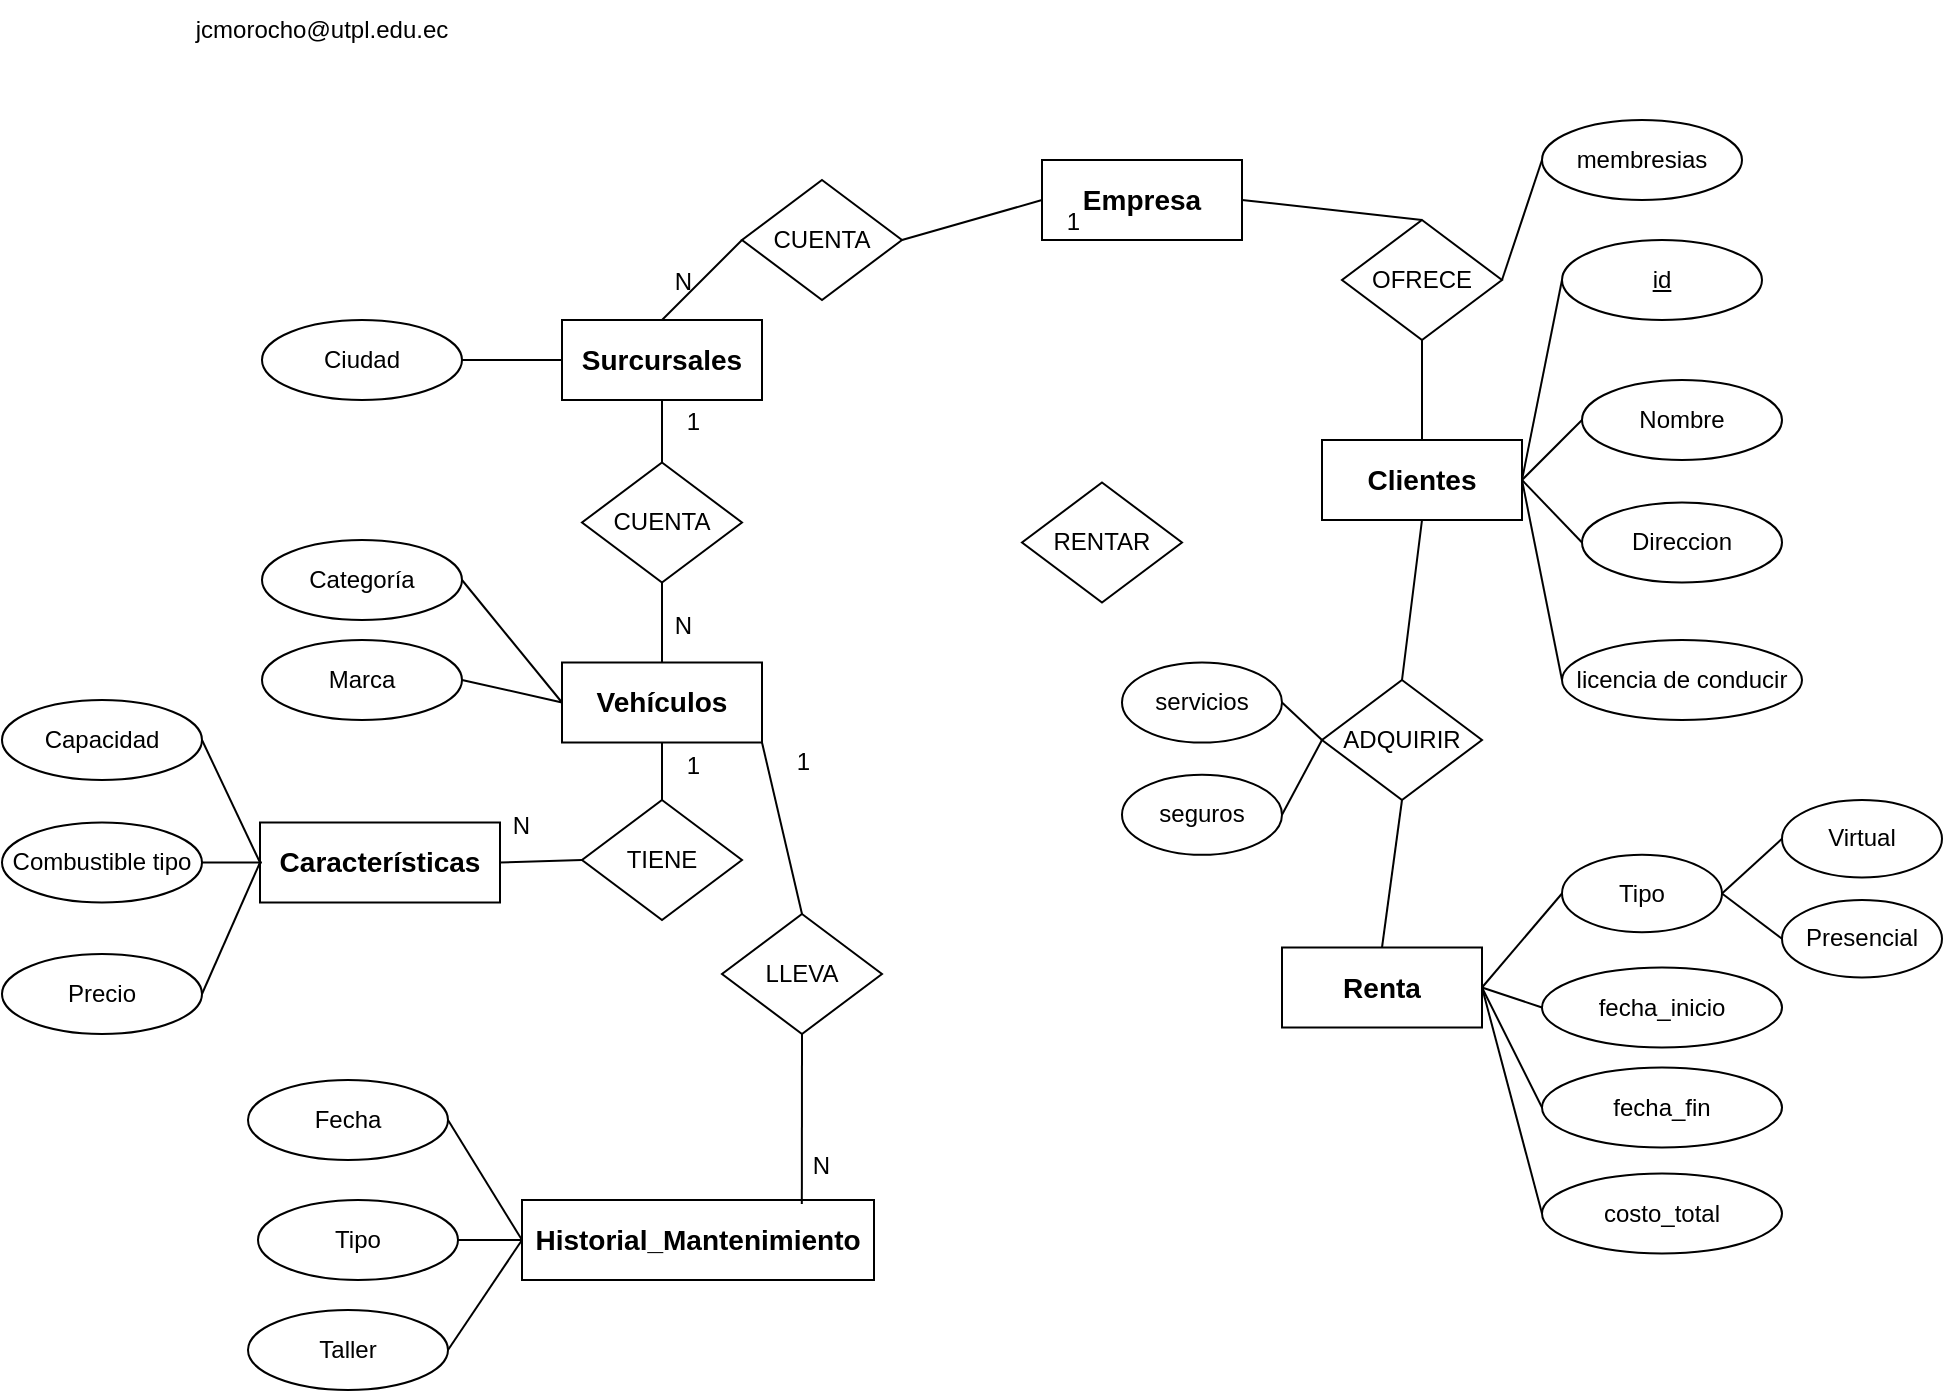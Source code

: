 <mxfile version="26.2.10">
  <diagram name="Página-1" id="6qUg1oYqnROrhwcaI_9E">
    <mxGraphModel dx="1428" dy="777" grid="1" gridSize="10" guides="1" tooltips="1" connect="1" arrows="1" fold="1" page="1" pageScale="1" pageWidth="827" pageHeight="1169" math="0" shadow="0">
      <root>
        <mxCell id="0" />
        <mxCell id="1" parent="0" />
        <mxCell id="Achjpn-_XmZuxDq3fCtZ-28" value="CUENTA" style="shape=rhombus;perimeter=rhombusPerimeter;whiteSpace=wrap;html=1;align=center;" parent="1" vertex="1">
          <mxGeometry x="380" y="160" width="80" height="60" as="geometry" />
        </mxCell>
        <mxCell id="Achjpn-_XmZuxDq3fCtZ-31" value="" style="endArrow=none;html=1;rounded=0;exitX=0;exitY=0.5;exitDx=0;exitDy=0;entryX=0.5;entryY=0;entryDx=0;entryDy=0;" parent="1" source="Achjpn-_XmZuxDq3fCtZ-28" target="hm5V5F6ZDs41xRnVWTLm-10" edge="1">
          <mxGeometry relative="1" as="geometry">
            <mxPoint x="560" y="180" as="sourcePoint" />
            <mxPoint x="396.5" y="250" as="targetPoint" />
          </mxGeometry>
        </mxCell>
        <mxCell id="Achjpn-_XmZuxDq3fCtZ-32" value="N" style="resizable=0;html=1;whiteSpace=wrap;align=right;verticalAlign=bottom;" parent="Achjpn-_XmZuxDq3fCtZ-31" connectable="0" vertex="1">
          <mxGeometry x="1" relative="1" as="geometry">
            <mxPoint x="16" y="-10" as="offset" />
          </mxGeometry>
        </mxCell>
        <mxCell id="Achjpn-_XmZuxDq3fCtZ-124" value="" style="endArrow=none;html=1;rounded=0;exitX=1;exitY=0.5;exitDx=0;exitDy=0;entryX=0;entryY=0.5;entryDx=0;entryDy=0;" parent="1" source="hm5V5F6ZDs41xRnVWTLm-8" target="hm5V5F6ZDs41xRnVWTLm-10" edge="1">
          <mxGeometry relative="1" as="geometry">
            <mxPoint x="240" y="230" as="sourcePoint" />
            <mxPoint x="296.5" y="250" as="targetPoint" />
          </mxGeometry>
        </mxCell>
        <mxCell id="Achjpn-_XmZuxDq3fCtZ-143" value="CUENTA" style="shape=rhombus;perimeter=rhombusPerimeter;whiteSpace=wrap;html=1;align=center;" parent="1" vertex="1">
          <mxGeometry x="300" y="301.25" width="80" height="60" as="geometry" />
        </mxCell>
        <mxCell id="Achjpn-_XmZuxDq3fCtZ-146" value="" style="endArrow=none;html=1;rounded=0;entryX=0.5;entryY=1;entryDx=0;entryDy=0;exitX=0.5;exitY=0;exitDx=0;exitDy=0;" parent="1" source="Achjpn-_XmZuxDq3fCtZ-143" target="hm5V5F6ZDs41xRnVWTLm-10" edge="1">
          <mxGeometry relative="1" as="geometry">
            <mxPoint x="380" y="320" as="sourcePoint" />
            <mxPoint x="346.5" y="270" as="targetPoint" />
          </mxGeometry>
        </mxCell>
        <mxCell id="Achjpn-_XmZuxDq3fCtZ-147" value="1" style="resizable=0;html=1;whiteSpace=wrap;align=right;verticalAlign=bottom;" parent="Achjpn-_XmZuxDq3fCtZ-146" connectable="0" vertex="1">
          <mxGeometry x="1" relative="1" as="geometry">
            <mxPoint x="20" y="20" as="offset" />
          </mxGeometry>
        </mxCell>
        <mxCell id="hm5V5F6ZDs41xRnVWTLm-3" value="&lt;div style=&quot;text-align: left;&quot;&gt;Direccion&lt;/div&gt;" style="ellipse;whiteSpace=wrap;html=1;align=center;" vertex="1" parent="1">
          <mxGeometry x="800" y="321.25" width="100" height="40" as="geometry" />
        </mxCell>
        <mxCell id="hm5V5F6ZDs41xRnVWTLm-4" value="&lt;font style=&quot;font-size: 14px;&quot;&gt;&lt;b&gt;Clientes&lt;/b&gt;&lt;/font&gt;" style="whiteSpace=wrap;html=1;align=center;" vertex="1" parent="1">
          <mxGeometry x="670" y="290" width="100" height="40" as="geometry" />
        </mxCell>
        <mxCell id="hm5V5F6ZDs41xRnVWTLm-5" value="&lt;div style=&quot;text-align: left;&quot;&gt;licencia de conducir&lt;/div&gt;" style="ellipse;whiteSpace=wrap;html=1;align=center;" vertex="1" parent="1">
          <mxGeometry x="790" y="390" width="120" height="40" as="geometry" />
        </mxCell>
        <mxCell id="hm5V5F6ZDs41xRnVWTLm-7" value="&lt;div style=&quot;text-align: left;&quot;&gt;Nombre&lt;/div&gt;" style="ellipse;whiteSpace=wrap;html=1;align=center;" vertex="1" parent="1">
          <mxGeometry x="800" y="260" width="100" height="40" as="geometry" />
        </mxCell>
        <mxCell id="hm5V5F6ZDs41xRnVWTLm-8" value="&lt;div style=&quot;text-align: left;&quot;&gt;Ciudad&lt;/div&gt;" style="ellipse;whiteSpace=wrap;html=1;align=center;" vertex="1" parent="1">
          <mxGeometry x="140" y="230" width="100" height="40" as="geometry" />
        </mxCell>
        <mxCell id="hm5V5F6ZDs41xRnVWTLm-10" value="&lt;span style=&quot;font-size: 14px;&quot;&gt;&lt;b&gt;Surcursales&lt;/b&gt;&lt;/span&gt;" style="whiteSpace=wrap;html=1;align=center;" vertex="1" parent="1">
          <mxGeometry x="290" y="230" width="100" height="40" as="geometry" />
        </mxCell>
        <mxCell id="hm5V5F6ZDs41xRnVWTLm-11" value="" style="endArrow=none;html=1;rounded=0;entryX=1;entryY=0.5;entryDx=0;entryDy=0;exitX=0;exitY=0.5;exitDx=0;exitDy=0;" edge="1" parent="1" source="hm5V5F6ZDs41xRnVWTLm-7" target="hm5V5F6ZDs41xRnVWTLm-4">
          <mxGeometry relative="1" as="geometry">
            <mxPoint x="680" y="311.25" as="sourcePoint" />
            <mxPoint x="750" y="391.25" as="targetPoint" />
          </mxGeometry>
        </mxCell>
        <mxCell id="hm5V5F6ZDs41xRnVWTLm-12" value="id" style="ellipse;whiteSpace=wrap;html=1;align=center;fontStyle=4;" vertex="1" parent="1">
          <mxGeometry x="790" y="190" width="100" height="40" as="geometry" />
        </mxCell>
        <mxCell id="hm5V5F6ZDs41xRnVWTLm-13" value="" style="endArrow=none;html=1;rounded=0;entryX=1;entryY=0.5;entryDx=0;entryDy=0;exitX=0;exitY=0.5;exitDx=0;exitDy=0;" edge="1" parent="1" source="hm5V5F6ZDs41xRnVWTLm-3" target="hm5V5F6ZDs41xRnVWTLm-4">
          <mxGeometry relative="1" as="geometry">
            <mxPoint x="810" y="220" as="sourcePoint" />
            <mxPoint x="780" y="300" as="targetPoint" />
          </mxGeometry>
        </mxCell>
        <mxCell id="hm5V5F6ZDs41xRnVWTLm-14" value="" style="endArrow=none;html=1;rounded=0;exitX=0;exitY=0.5;exitDx=0;exitDy=0;entryX=1;entryY=0.5;entryDx=0;entryDy=0;" edge="1" parent="1" source="hm5V5F6ZDs41xRnVWTLm-5" target="hm5V5F6ZDs41xRnVWTLm-4">
          <mxGeometry relative="1" as="geometry">
            <mxPoint x="810" y="280" as="sourcePoint" />
            <mxPoint x="770" y="290" as="targetPoint" />
          </mxGeometry>
        </mxCell>
        <mxCell id="hm5V5F6ZDs41xRnVWTLm-15" value="" style="endArrow=none;html=1;rounded=0;exitX=0;exitY=0.5;exitDx=0;exitDy=0;entryX=1;entryY=0.5;entryDx=0;entryDy=0;" edge="1" parent="1" source="hm5V5F6ZDs41xRnVWTLm-12" target="hm5V5F6ZDs41xRnVWTLm-4">
          <mxGeometry relative="1" as="geometry">
            <mxPoint x="810" y="330" as="sourcePoint" />
            <mxPoint x="780" y="300" as="targetPoint" />
          </mxGeometry>
        </mxCell>
        <mxCell id="hm5V5F6ZDs41xRnVWTLm-16" value="OFRECE" style="shape=rhombus;perimeter=rhombusPerimeter;whiteSpace=wrap;html=1;align=center;" vertex="1" parent="1">
          <mxGeometry x="680" y="180" width="80" height="60" as="geometry" />
        </mxCell>
        <mxCell id="hm5V5F6ZDs41xRnVWTLm-17" value="&lt;div style=&quot;text-align: left;&quot;&gt;membresias&lt;/div&gt;" style="ellipse;whiteSpace=wrap;html=1;align=center;" vertex="1" parent="1">
          <mxGeometry x="780" y="130" width="100" height="40" as="geometry" />
        </mxCell>
        <mxCell id="hm5V5F6ZDs41xRnVWTLm-18" value="" style="endArrow=none;html=1;rounded=0;exitX=0.5;exitY=0;exitDx=0;exitDy=0;entryX=1;entryY=0.5;entryDx=0;entryDy=0;" edge="1" parent="1" source="hm5V5F6ZDs41xRnVWTLm-16" target="hm5V5F6ZDs41xRnVWTLm-79">
          <mxGeometry relative="1" as="geometry">
            <mxPoint x="580" y="220" as="sourcePoint" />
            <mxPoint x="720" y="130" as="targetPoint" />
          </mxGeometry>
        </mxCell>
        <mxCell id="hm5V5F6ZDs41xRnVWTLm-20" value="" style="endArrow=none;html=1;rounded=0;exitX=0.5;exitY=0;exitDx=0;exitDy=0;entryX=0.5;entryY=1;entryDx=0;entryDy=0;" edge="1" parent="1" source="hm5V5F6ZDs41xRnVWTLm-4" target="hm5V5F6ZDs41xRnVWTLm-16">
          <mxGeometry relative="1" as="geometry">
            <mxPoint x="730" y="190" as="sourcePoint" />
            <mxPoint x="730" y="140" as="targetPoint" />
          </mxGeometry>
        </mxCell>
        <mxCell id="hm5V5F6ZDs41xRnVWTLm-22" value="" style="endArrow=none;html=1;rounded=0;exitX=0;exitY=0.5;exitDx=0;exitDy=0;entryX=1;entryY=0.5;entryDx=0;entryDy=0;" edge="1" parent="1" source="hm5V5F6ZDs41xRnVWTLm-17" target="hm5V5F6ZDs41xRnVWTLm-16">
          <mxGeometry relative="1" as="geometry">
            <mxPoint x="676.5" y="50" as="sourcePoint" />
            <mxPoint x="730" y="100" as="targetPoint" />
          </mxGeometry>
        </mxCell>
        <mxCell id="hm5V5F6ZDs41xRnVWTLm-23" value="&lt;span style=&quot;font-size: 14px;&quot;&gt;&lt;b&gt;&amp;nbsp;Vehículos&amp;nbsp;&lt;/b&gt;&lt;/span&gt;" style="whiteSpace=wrap;html=1;align=center;" vertex="1" parent="1">
          <mxGeometry x="290" y="401.25" width="100" height="40" as="geometry" />
        </mxCell>
        <mxCell id="hm5V5F6ZDs41xRnVWTLm-24" value="&lt;span style=&quot;font-size: 14px;&quot;&gt;&lt;b&gt;Historial_Mantenimiento&lt;/b&gt;&lt;/span&gt;" style="whiteSpace=wrap;html=1;align=center;" vertex="1" parent="1">
          <mxGeometry x="270" y="670" width="176" height="40" as="geometry" />
        </mxCell>
        <mxCell id="hm5V5F6ZDs41xRnVWTLm-25" value="&lt;div style=&quot;text-align: left;&quot;&gt;Fecha&lt;/div&gt;" style="ellipse;whiteSpace=wrap;html=1;align=center;" vertex="1" parent="1">
          <mxGeometry x="133" y="610" width="100" height="40" as="geometry" />
        </mxCell>
        <mxCell id="hm5V5F6ZDs41xRnVWTLm-26" value="&lt;div style=&quot;text-align: left;&quot;&gt;Tipo&lt;/div&gt;" style="ellipse;whiteSpace=wrap;html=1;align=center;" vertex="1" parent="1">
          <mxGeometry x="138" y="670" width="100" height="40" as="geometry" />
        </mxCell>
        <mxCell id="hm5V5F6ZDs41xRnVWTLm-27" value="&lt;div style=&quot;text-align: left;&quot;&gt;Taller&lt;/div&gt;" style="ellipse;whiteSpace=wrap;html=1;align=center;" vertex="1" parent="1">
          <mxGeometry x="133" y="725" width="100" height="40" as="geometry" />
        </mxCell>
        <mxCell id="hm5V5F6ZDs41xRnVWTLm-28" value="" style="endArrow=none;html=1;rounded=0;exitX=1;exitY=0.5;exitDx=0;exitDy=0;entryX=0;entryY=0.5;entryDx=0;entryDy=0;" edge="1" parent="1" source="hm5V5F6ZDs41xRnVWTLm-27" target="hm5V5F6ZDs41xRnVWTLm-24">
          <mxGeometry relative="1" as="geometry">
            <mxPoint x="584.5" y="270" as="sourcePoint" />
            <mxPoint x="638" y="320" as="targetPoint" />
          </mxGeometry>
        </mxCell>
        <mxCell id="hm5V5F6ZDs41xRnVWTLm-29" value="" style="endArrow=none;html=1;rounded=0;exitX=1;exitY=0.5;exitDx=0;exitDy=0;entryX=0;entryY=0.5;entryDx=0;entryDy=0;" edge="1" parent="1" source="hm5V5F6ZDs41xRnVWTLm-26" target="hm5V5F6ZDs41xRnVWTLm-24">
          <mxGeometry relative="1" as="geometry">
            <mxPoint x="338" y="780" as="sourcePoint" />
            <mxPoint x="278" y="700" as="targetPoint" />
          </mxGeometry>
        </mxCell>
        <mxCell id="hm5V5F6ZDs41xRnVWTLm-30" value="" style="endArrow=none;html=1;rounded=0;exitX=1;exitY=0.5;exitDx=0;exitDy=0;entryX=0;entryY=0.5;entryDx=0;entryDy=0;" edge="1" parent="1" source="hm5V5F6ZDs41xRnVWTLm-25" target="hm5V5F6ZDs41xRnVWTLm-24">
          <mxGeometry relative="1" as="geometry">
            <mxPoint x="258" y="770" as="sourcePoint" />
            <mxPoint x="278" y="700" as="targetPoint" />
          </mxGeometry>
        </mxCell>
        <mxCell id="hm5V5F6ZDs41xRnVWTLm-32" value="&lt;span style=&quot;font-size: 14px;&quot;&gt;&lt;b&gt;Renta&lt;/b&gt;&lt;/span&gt;" style="whiteSpace=wrap;html=1;align=center;" vertex="1" parent="1">
          <mxGeometry x="650" y="543.75" width="100" height="40" as="geometry" />
        </mxCell>
        <mxCell id="hm5V5F6ZDs41xRnVWTLm-33" value="LLEVA" style="shape=rhombus;perimeter=rhombusPerimeter;whiteSpace=wrap;html=1;align=center;" vertex="1" parent="1">
          <mxGeometry x="370" y="527" width="80" height="60" as="geometry" />
        </mxCell>
        <mxCell id="hm5V5F6ZDs41xRnVWTLm-34" value="" style="endArrow=none;html=1;rounded=0;exitX=0.5;exitY=1;exitDx=0;exitDy=0;entryX=0.5;entryY=0;entryDx=0;entryDy=0;" edge="1" parent="1" source="Achjpn-_XmZuxDq3fCtZ-143" target="hm5V5F6ZDs41xRnVWTLm-23">
          <mxGeometry relative="1" as="geometry">
            <mxPoint x="424" y="180" as="sourcePoint" />
            <mxPoint x="406.5" y="260" as="targetPoint" />
          </mxGeometry>
        </mxCell>
        <mxCell id="hm5V5F6ZDs41xRnVWTLm-35" value="N" style="resizable=0;html=1;whiteSpace=wrap;align=right;verticalAlign=bottom;" connectable="0" vertex="1" parent="hm5V5F6ZDs41xRnVWTLm-34">
          <mxGeometry x="1" relative="1" as="geometry">
            <mxPoint x="16" y="-10" as="offset" />
          </mxGeometry>
        </mxCell>
        <mxCell id="hm5V5F6ZDs41xRnVWTLm-36" value="&lt;div style=&quot;text-align: left;&quot;&gt;Categoría&lt;/div&gt;" style="ellipse;whiteSpace=wrap;html=1;align=center;" vertex="1" parent="1">
          <mxGeometry x="140" y="340" width="100" height="40" as="geometry" />
        </mxCell>
        <mxCell id="hm5V5F6ZDs41xRnVWTLm-37" value="" style="endArrow=none;html=1;rounded=0;exitX=1;exitY=0.5;exitDx=0;exitDy=0;entryX=0;entryY=0.5;entryDx=0;entryDy=0;" edge="1" parent="1" source="hm5V5F6ZDs41xRnVWTLm-36" target="hm5V5F6ZDs41xRnVWTLm-23">
          <mxGeometry relative="1" as="geometry">
            <mxPoint x="250" y="260" as="sourcePoint" />
            <mxPoint x="300" y="260" as="targetPoint" />
          </mxGeometry>
        </mxCell>
        <mxCell id="hm5V5F6ZDs41xRnVWTLm-38" value="&lt;div style=&quot;text-align: left;&quot;&gt;Marca&lt;/div&gt;" style="ellipse;whiteSpace=wrap;html=1;align=center;" vertex="1" parent="1">
          <mxGeometry x="140" y="390" width="100" height="40" as="geometry" />
        </mxCell>
        <mxCell id="hm5V5F6ZDs41xRnVWTLm-40" value="" style="endArrow=none;html=1;rounded=0;exitX=1;exitY=0.5;exitDx=0;exitDy=0;entryX=0;entryY=0.5;entryDx=0;entryDy=0;" edge="1" parent="1" source="hm5V5F6ZDs41xRnVWTLm-38" target="hm5V5F6ZDs41xRnVWTLm-23">
          <mxGeometry relative="1" as="geometry">
            <mxPoint x="250" y="370" as="sourcePoint" />
            <mxPoint x="300" y="431" as="targetPoint" />
          </mxGeometry>
        </mxCell>
        <mxCell id="hm5V5F6ZDs41xRnVWTLm-42" value="" style="endArrow=none;html=1;rounded=0;exitX=1;exitY=0.5;exitDx=0;exitDy=0;entryX=0;entryY=0.5;entryDx=0;entryDy=0;" edge="1" parent="1" source="hm5V5F6ZDs41xRnVWTLm-43" target="hm5V5F6ZDs41xRnVWTLm-47">
          <mxGeometry relative="1" as="geometry">
            <mxPoint x="240" y="461.25" as="sourcePoint" />
            <mxPoint x="300" y="431" as="targetPoint" />
          </mxGeometry>
        </mxCell>
        <mxCell id="hm5V5F6ZDs41xRnVWTLm-43" value="&lt;div style=&quot;text-align: left;&quot;&gt;Capacidad&lt;/div&gt;" style="ellipse;whiteSpace=wrap;html=1;align=center;" vertex="1" parent="1">
          <mxGeometry x="10" y="420" width="100" height="40" as="geometry" />
        </mxCell>
        <mxCell id="hm5V5F6ZDs41xRnVWTLm-45" value="&lt;div style=&quot;text-align: left;&quot;&gt;Combustible tipo&lt;/div&gt;" style="ellipse;whiteSpace=wrap;html=1;align=center;" vertex="1" parent="1">
          <mxGeometry x="10" y="481.25" width="100" height="40" as="geometry" />
        </mxCell>
        <mxCell id="hm5V5F6ZDs41xRnVWTLm-46" value="&lt;div style=&quot;text-align: left;&quot;&gt;Precio&lt;/div&gt;" style="ellipse;whiteSpace=wrap;html=1;align=center;" vertex="1" parent="1">
          <mxGeometry x="10" y="547" width="100" height="40" as="geometry" />
        </mxCell>
        <mxCell id="hm5V5F6ZDs41xRnVWTLm-47" value="&lt;span style=&quot;text-align: left;&quot;&gt;&lt;b&gt;&lt;font style=&quot;font-size: 14px;&quot;&gt;Características&lt;/font&gt;&lt;/b&gt;&lt;/span&gt;" style="whiteSpace=wrap;html=1;align=center;" vertex="1" parent="1">
          <mxGeometry x="139" y="481.25" width="120" height="40" as="geometry" />
        </mxCell>
        <mxCell id="hm5V5F6ZDs41xRnVWTLm-49" value="" style="endArrow=none;html=1;rounded=0;exitX=1;exitY=0.5;exitDx=0;exitDy=0;entryX=0.008;entryY=0.5;entryDx=0;entryDy=0;entryPerimeter=0;" edge="1" parent="1" source="hm5V5F6ZDs41xRnVWTLm-45" target="hm5V5F6ZDs41xRnVWTLm-47">
          <mxGeometry relative="1" as="geometry">
            <mxPoint x="120" y="450" as="sourcePoint" />
            <mxPoint x="149" y="511" as="targetPoint" />
          </mxGeometry>
        </mxCell>
        <mxCell id="hm5V5F6ZDs41xRnVWTLm-50" value="" style="endArrow=none;html=1;rounded=0;exitX=1;exitY=0.5;exitDx=0;exitDy=0;entryX=0;entryY=0.5;entryDx=0;entryDy=0;" edge="1" parent="1" source="hm5V5F6ZDs41xRnVWTLm-46" target="hm5V5F6ZDs41xRnVWTLm-47">
          <mxGeometry relative="1" as="geometry">
            <mxPoint x="120" y="511" as="sourcePoint" />
            <mxPoint x="150" y="511" as="targetPoint" />
          </mxGeometry>
        </mxCell>
        <mxCell id="hm5V5F6ZDs41xRnVWTLm-51" value="TIENE" style="shape=rhombus;perimeter=rhombusPerimeter;whiteSpace=wrap;html=1;align=center;" vertex="1" parent="1">
          <mxGeometry x="300" y="470" width="80" height="60" as="geometry" />
        </mxCell>
        <mxCell id="hm5V5F6ZDs41xRnVWTLm-52" value="" style="endArrow=none;html=1;rounded=0;entryX=0.5;entryY=1;entryDx=0;entryDy=0;exitX=0.5;exitY=0;exitDx=0;exitDy=0;" edge="1" parent="1" source="hm5V5F6ZDs41xRnVWTLm-51" target="hm5V5F6ZDs41xRnVWTLm-23">
          <mxGeometry relative="1" as="geometry">
            <mxPoint x="380" y="499" as="sourcePoint" />
            <mxPoint x="340" y="449" as="targetPoint" />
          </mxGeometry>
        </mxCell>
        <mxCell id="hm5V5F6ZDs41xRnVWTLm-53" value="1" style="resizable=0;html=1;whiteSpace=wrap;align=right;verticalAlign=bottom;" connectable="0" vertex="1" parent="hm5V5F6ZDs41xRnVWTLm-52">
          <mxGeometry x="1" relative="1" as="geometry">
            <mxPoint x="20" y="20" as="offset" />
          </mxGeometry>
        </mxCell>
        <mxCell id="hm5V5F6ZDs41xRnVWTLm-54" value="" style="endArrow=none;html=1;rounded=0;exitX=0;exitY=0.5;exitDx=0;exitDy=0;entryX=1;entryY=0.5;entryDx=0;entryDy=0;" edge="1" parent="1" source="hm5V5F6ZDs41xRnVWTLm-51" target="hm5V5F6ZDs41xRnVWTLm-47">
          <mxGeometry relative="1" as="geometry">
            <mxPoint x="424" y="359" as="sourcePoint" />
            <mxPoint x="340" y="580" as="targetPoint" />
          </mxGeometry>
        </mxCell>
        <mxCell id="hm5V5F6ZDs41xRnVWTLm-55" value="N" style="resizable=0;html=1;whiteSpace=wrap;align=right;verticalAlign=bottom;" connectable="0" vertex="1" parent="hm5V5F6ZDs41xRnVWTLm-54">
          <mxGeometry x="1" relative="1" as="geometry">
            <mxPoint x="16" y="-10" as="offset" />
          </mxGeometry>
        </mxCell>
        <mxCell id="hm5V5F6ZDs41xRnVWTLm-56" value="&lt;div style=&quot;text-align: left;&quot;&gt;seguros&lt;/div&gt;" style="ellipse;whiteSpace=wrap;html=1;align=center;" vertex="1" parent="1">
          <mxGeometry x="570" y="457.38" width="80" height="40" as="geometry" />
        </mxCell>
        <mxCell id="hm5V5F6ZDs41xRnVWTLm-57" value="&lt;div style=&quot;text-align: left;&quot;&gt;servicios&lt;/div&gt;" style="ellipse;whiteSpace=wrap;html=1;align=center;" vertex="1" parent="1">
          <mxGeometry x="570" y="401.25" width="80" height="40" as="geometry" />
        </mxCell>
        <mxCell id="hm5V5F6ZDs41xRnVWTLm-58" value="" style="endArrow=none;html=1;rounded=0;entryX=1;entryY=1;entryDx=0;entryDy=0;exitX=0.5;exitY=0;exitDx=0;exitDy=0;" edge="1" parent="1" source="hm5V5F6ZDs41xRnVWTLm-33" target="hm5V5F6ZDs41xRnVWTLm-23">
          <mxGeometry relative="1" as="geometry">
            <mxPoint x="350" y="480" as="sourcePoint" />
            <mxPoint x="350" y="451" as="targetPoint" />
          </mxGeometry>
        </mxCell>
        <mxCell id="hm5V5F6ZDs41xRnVWTLm-59" value="1" style="resizable=0;html=1;whiteSpace=wrap;align=right;verticalAlign=bottom;" connectable="0" vertex="1" parent="hm5V5F6ZDs41xRnVWTLm-58">
          <mxGeometry x="1" relative="1" as="geometry">
            <mxPoint x="25" y="18" as="offset" />
          </mxGeometry>
        </mxCell>
        <mxCell id="hm5V5F6ZDs41xRnVWTLm-60" value="" style="endArrow=none;html=1;rounded=0;exitX=0.5;exitY=1;exitDx=0;exitDy=0;entryX=0.795;entryY=0.05;entryDx=0;entryDy=0;entryPerimeter=0;" edge="1" parent="1" source="hm5V5F6ZDs41xRnVWTLm-33" target="hm5V5F6ZDs41xRnVWTLm-24">
          <mxGeometry relative="1" as="geometry">
            <mxPoint x="384" y="617" as="sourcePoint" />
            <mxPoint x="243" y="541" as="targetPoint" />
          </mxGeometry>
        </mxCell>
        <mxCell id="hm5V5F6ZDs41xRnVWTLm-61" value="N" style="resizable=0;html=1;whiteSpace=wrap;align=right;verticalAlign=bottom;" connectable="0" vertex="1" parent="hm5V5F6ZDs41xRnVWTLm-60">
          <mxGeometry x="1" relative="1" as="geometry">
            <mxPoint x="16" y="-10" as="offset" />
          </mxGeometry>
        </mxCell>
        <mxCell id="hm5V5F6ZDs41xRnVWTLm-62" value="&lt;div style=&quot;text-align: left;&quot;&gt;fecha_inicio&lt;/div&gt;" style="ellipse;whiteSpace=wrap;html=1;align=center;" vertex="1" parent="1">
          <mxGeometry x="780" y="553.75" width="120" height="40" as="geometry" />
        </mxCell>
        <mxCell id="hm5V5F6ZDs41xRnVWTLm-63" value="&lt;div style=&quot;text-align: left;&quot;&gt;fecha_fin&lt;/div&gt;" style="ellipse;whiteSpace=wrap;html=1;align=center;" vertex="1" parent="1">
          <mxGeometry x="780" y="603.75" width="120" height="40" as="geometry" />
        </mxCell>
        <mxCell id="hm5V5F6ZDs41xRnVWTLm-64" value="&lt;div style=&quot;text-align: left;&quot;&gt;costo_total&lt;/div&gt;" style="ellipse;whiteSpace=wrap;html=1;align=center;" vertex="1" parent="1">
          <mxGeometry x="780" y="656.75" width="120" height="40" as="geometry" />
        </mxCell>
        <mxCell id="hm5V5F6ZDs41xRnVWTLm-65" value="RENTAR" style="shape=rhombus;perimeter=rhombusPerimeter;whiteSpace=wrap;html=1;align=center;" vertex="1" parent="1">
          <mxGeometry x="520" y="311.25" width="80" height="60" as="geometry" />
        </mxCell>
        <mxCell id="hm5V5F6ZDs41xRnVWTLm-66" value="&lt;div style=&quot;text-align: left;&quot;&gt;Tipo&lt;/div&gt;" style="ellipse;whiteSpace=wrap;html=1;align=center;" vertex="1" parent="1">
          <mxGeometry x="790" y="497.38" width="80" height="38.75" as="geometry" />
        </mxCell>
        <mxCell id="hm5V5F6ZDs41xRnVWTLm-67" value="&lt;div style=&quot;text-align: left;&quot;&gt;Virtual&lt;/div&gt;" style="ellipse;whiteSpace=wrap;html=1;align=center;" vertex="1" parent="1">
          <mxGeometry x="900" y="470" width="80" height="38.75" as="geometry" />
        </mxCell>
        <mxCell id="hm5V5F6ZDs41xRnVWTLm-68" value="&lt;div style=&quot;text-align: left;&quot;&gt;Presencial&lt;/div&gt;" style="ellipse;whiteSpace=wrap;html=1;align=center;" vertex="1" parent="1">
          <mxGeometry x="900" y="520" width="80" height="38.75" as="geometry" />
        </mxCell>
        <mxCell id="hm5V5F6ZDs41xRnVWTLm-69" value="" style="endArrow=none;html=1;rounded=0;exitX=0;exitY=0.5;exitDx=0;exitDy=0;entryX=1;entryY=0.5;entryDx=0;entryDy=0;" edge="1" parent="1" source="hm5V5F6ZDs41xRnVWTLm-66" target="hm5V5F6ZDs41xRnVWTLm-32">
          <mxGeometry relative="1" as="geometry">
            <mxPoint x="940" y="436.75" as="sourcePoint" />
            <mxPoint x="920" y="336.75" as="targetPoint" />
          </mxGeometry>
        </mxCell>
        <mxCell id="hm5V5F6ZDs41xRnVWTLm-70" value="" style="endArrow=none;html=1;rounded=0;exitX=0;exitY=0.5;exitDx=0;exitDy=0;entryX=1;entryY=0.5;entryDx=0;entryDy=0;" edge="1" parent="1" source="hm5V5F6ZDs41xRnVWTLm-67" target="hm5V5F6ZDs41xRnVWTLm-66">
          <mxGeometry relative="1" as="geometry">
            <mxPoint x="940" y="436.75" as="sourcePoint" />
            <mxPoint x="920" y="336.75" as="targetPoint" />
          </mxGeometry>
        </mxCell>
        <mxCell id="hm5V5F6ZDs41xRnVWTLm-71" value="" style="endArrow=none;html=1;rounded=0;exitX=0;exitY=0.5;exitDx=0;exitDy=0;entryX=1;entryY=0.5;entryDx=0;entryDy=0;" edge="1" parent="1" source="hm5V5F6ZDs41xRnVWTLm-68" target="hm5V5F6ZDs41xRnVWTLm-66">
          <mxGeometry relative="1" as="geometry">
            <mxPoint x="900" y="499.75" as="sourcePoint" />
            <mxPoint x="880" y="526.75" as="targetPoint" />
          </mxGeometry>
        </mxCell>
        <mxCell id="hm5V5F6ZDs41xRnVWTLm-72" value="" style="endArrow=none;html=1;rounded=0;exitX=0;exitY=0.5;exitDx=0;exitDy=0;entryX=1;entryY=0.5;entryDx=0;entryDy=0;" edge="1" parent="1" source="hm5V5F6ZDs41xRnVWTLm-62" target="hm5V5F6ZDs41xRnVWTLm-32">
          <mxGeometry relative="1" as="geometry">
            <mxPoint x="800" y="526.75" as="sourcePoint" />
            <mxPoint x="760" y="573.75" as="targetPoint" />
          </mxGeometry>
        </mxCell>
        <mxCell id="hm5V5F6ZDs41xRnVWTLm-73" value="" style="endArrow=none;html=1;rounded=0;exitX=0;exitY=0.5;exitDx=0;exitDy=0;entryX=1;entryY=0.5;entryDx=0;entryDy=0;" edge="1" parent="1" source="hm5V5F6ZDs41xRnVWTLm-63" target="hm5V5F6ZDs41xRnVWTLm-32">
          <mxGeometry relative="1" as="geometry">
            <mxPoint x="790" y="583.75" as="sourcePoint" />
            <mxPoint x="760" y="573.75" as="targetPoint" />
          </mxGeometry>
        </mxCell>
        <mxCell id="hm5V5F6ZDs41xRnVWTLm-74" value="" style="endArrow=none;html=1;rounded=0;exitX=0;exitY=0.5;exitDx=0;exitDy=0;entryX=1;entryY=0.5;entryDx=0;entryDy=0;" edge="1" parent="1" source="hm5V5F6ZDs41xRnVWTLm-64" target="hm5V5F6ZDs41xRnVWTLm-32">
          <mxGeometry relative="1" as="geometry">
            <mxPoint x="790" y="633.75" as="sourcePoint" />
            <mxPoint x="760" y="573.75" as="targetPoint" />
          </mxGeometry>
        </mxCell>
        <mxCell id="hm5V5F6ZDs41xRnVWTLm-75" value="ADQUIRIR" style="shape=rhombus;perimeter=rhombusPerimeter;whiteSpace=wrap;html=1;align=center;" vertex="1" parent="1">
          <mxGeometry x="670" y="410" width="80" height="60" as="geometry" />
        </mxCell>
        <mxCell id="hm5V5F6ZDs41xRnVWTLm-77" value="" style="endArrow=none;html=1;rounded=0;exitX=0;exitY=0.5;exitDx=0;exitDy=0;entryX=1;entryY=0.5;entryDx=0;entryDy=0;" edge="1" parent="1" source="hm5V5F6ZDs41xRnVWTLm-75" target="hm5V5F6ZDs41xRnVWTLm-57">
          <mxGeometry relative="1" as="geometry">
            <mxPoint x="910" y="499" as="sourcePoint" />
            <mxPoint x="880" y="527" as="targetPoint" />
          </mxGeometry>
        </mxCell>
        <mxCell id="hm5V5F6ZDs41xRnVWTLm-78" value="" style="endArrow=none;html=1;rounded=0;exitX=0;exitY=0.5;exitDx=0;exitDy=0;entryX=1;entryY=0.5;entryDx=0;entryDy=0;" edge="1" parent="1" source="hm5V5F6ZDs41xRnVWTLm-75" target="hm5V5F6ZDs41xRnVWTLm-56">
          <mxGeometry relative="1" as="geometry">
            <mxPoint x="680" y="450" as="sourcePoint" />
            <mxPoint x="660" y="431" as="targetPoint" />
          </mxGeometry>
        </mxCell>
        <mxCell id="hm5V5F6ZDs41xRnVWTLm-79" value="&lt;span style=&quot;font-size: 14px;&quot;&gt;&lt;b&gt;Empresa&lt;/b&gt;&lt;/span&gt;" style="whiteSpace=wrap;html=1;align=center;" vertex="1" parent="1">
          <mxGeometry x="530" y="150" width="100" height="40" as="geometry" />
        </mxCell>
        <mxCell id="hm5V5F6ZDs41xRnVWTLm-80" value="" style="endArrow=none;html=1;rounded=0;entryX=0;entryY=0.5;entryDx=0;entryDy=0;exitX=1;exitY=0.5;exitDx=0;exitDy=0;" edge="1" parent="1" source="Achjpn-_XmZuxDq3fCtZ-28" target="hm5V5F6ZDs41xRnVWTLm-79">
          <mxGeometry relative="1" as="geometry">
            <mxPoint x="350" y="311" as="sourcePoint" />
            <mxPoint x="350" y="280" as="targetPoint" />
          </mxGeometry>
        </mxCell>
        <mxCell id="hm5V5F6ZDs41xRnVWTLm-81" value="1" style="resizable=0;html=1;whiteSpace=wrap;align=right;verticalAlign=bottom;" connectable="0" vertex="1" parent="hm5V5F6ZDs41xRnVWTLm-80">
          <mxGeometry x="1" relative="1" as="geometry">
            <mxPoint x="20" y="20" as="offset" />
          </mxGeometry>
        </mxCell>
        <mxCell id="hm5V5F6ZDs41xRnVWTLm-82" value="jcmorocho@utpl.edu.ec" style="text;html=1;align=center;verticalAlign=middle;whiteSpace=wrap;rounded=0;" vertex="1" parent="1">
          <mxGeometry x="140" y="70" width="60" height="30" as="geometry" />
        </mxCell>
        <mxCell id="hm5V5F6ZDs41xRnVWTLm-83" value="" style="endArrow=none;html=1;rounded=0;exitX=0.5;exitY=0;exitDx=0;exitDy=0;entryX=0.5;entryY=1;entryDx=0;entryDy=0;" edge="1" parent="1" source="hm5V5F6ZDs41xRnVWTLm-75" target="hm5V5F6ZDs41xRnVWTLm-4">
          <mxGeometry relative="1" as="geometry">
            <mxPoint x="730" y="300" as="sourcePoint" />
            <mxPoint x="730" y="250" as="targetPoint" />
          </mxGeometry>
        </mxCell>
        <mxCell id="hm5V5F6ZDs41xRnVWTLm-84" value="" style="endArrow=none;html=1;rounded=0;exitX=0.5;exitY=0;exitDx=0;exitDy=0;entryX=0.5;entryY=1;entryDx=0;entryDy=0;" edge="1" parent="1" source="hm5V5F6ZDs41xRnVWTLm-32" target="hm5V5F6ZDs41xRnVWTLm-75">
          <mxGeometry relative="1" as="geometry">
            <mxPoint x="720" y="420" as="sourcePoint" />
            <mxPoint x="730" y="340" as="targetPoint" />
          </mxGeometry>
        </mxCell>
      </root>
    </mxGraphModel>
  </diagram>
</mxfile>
